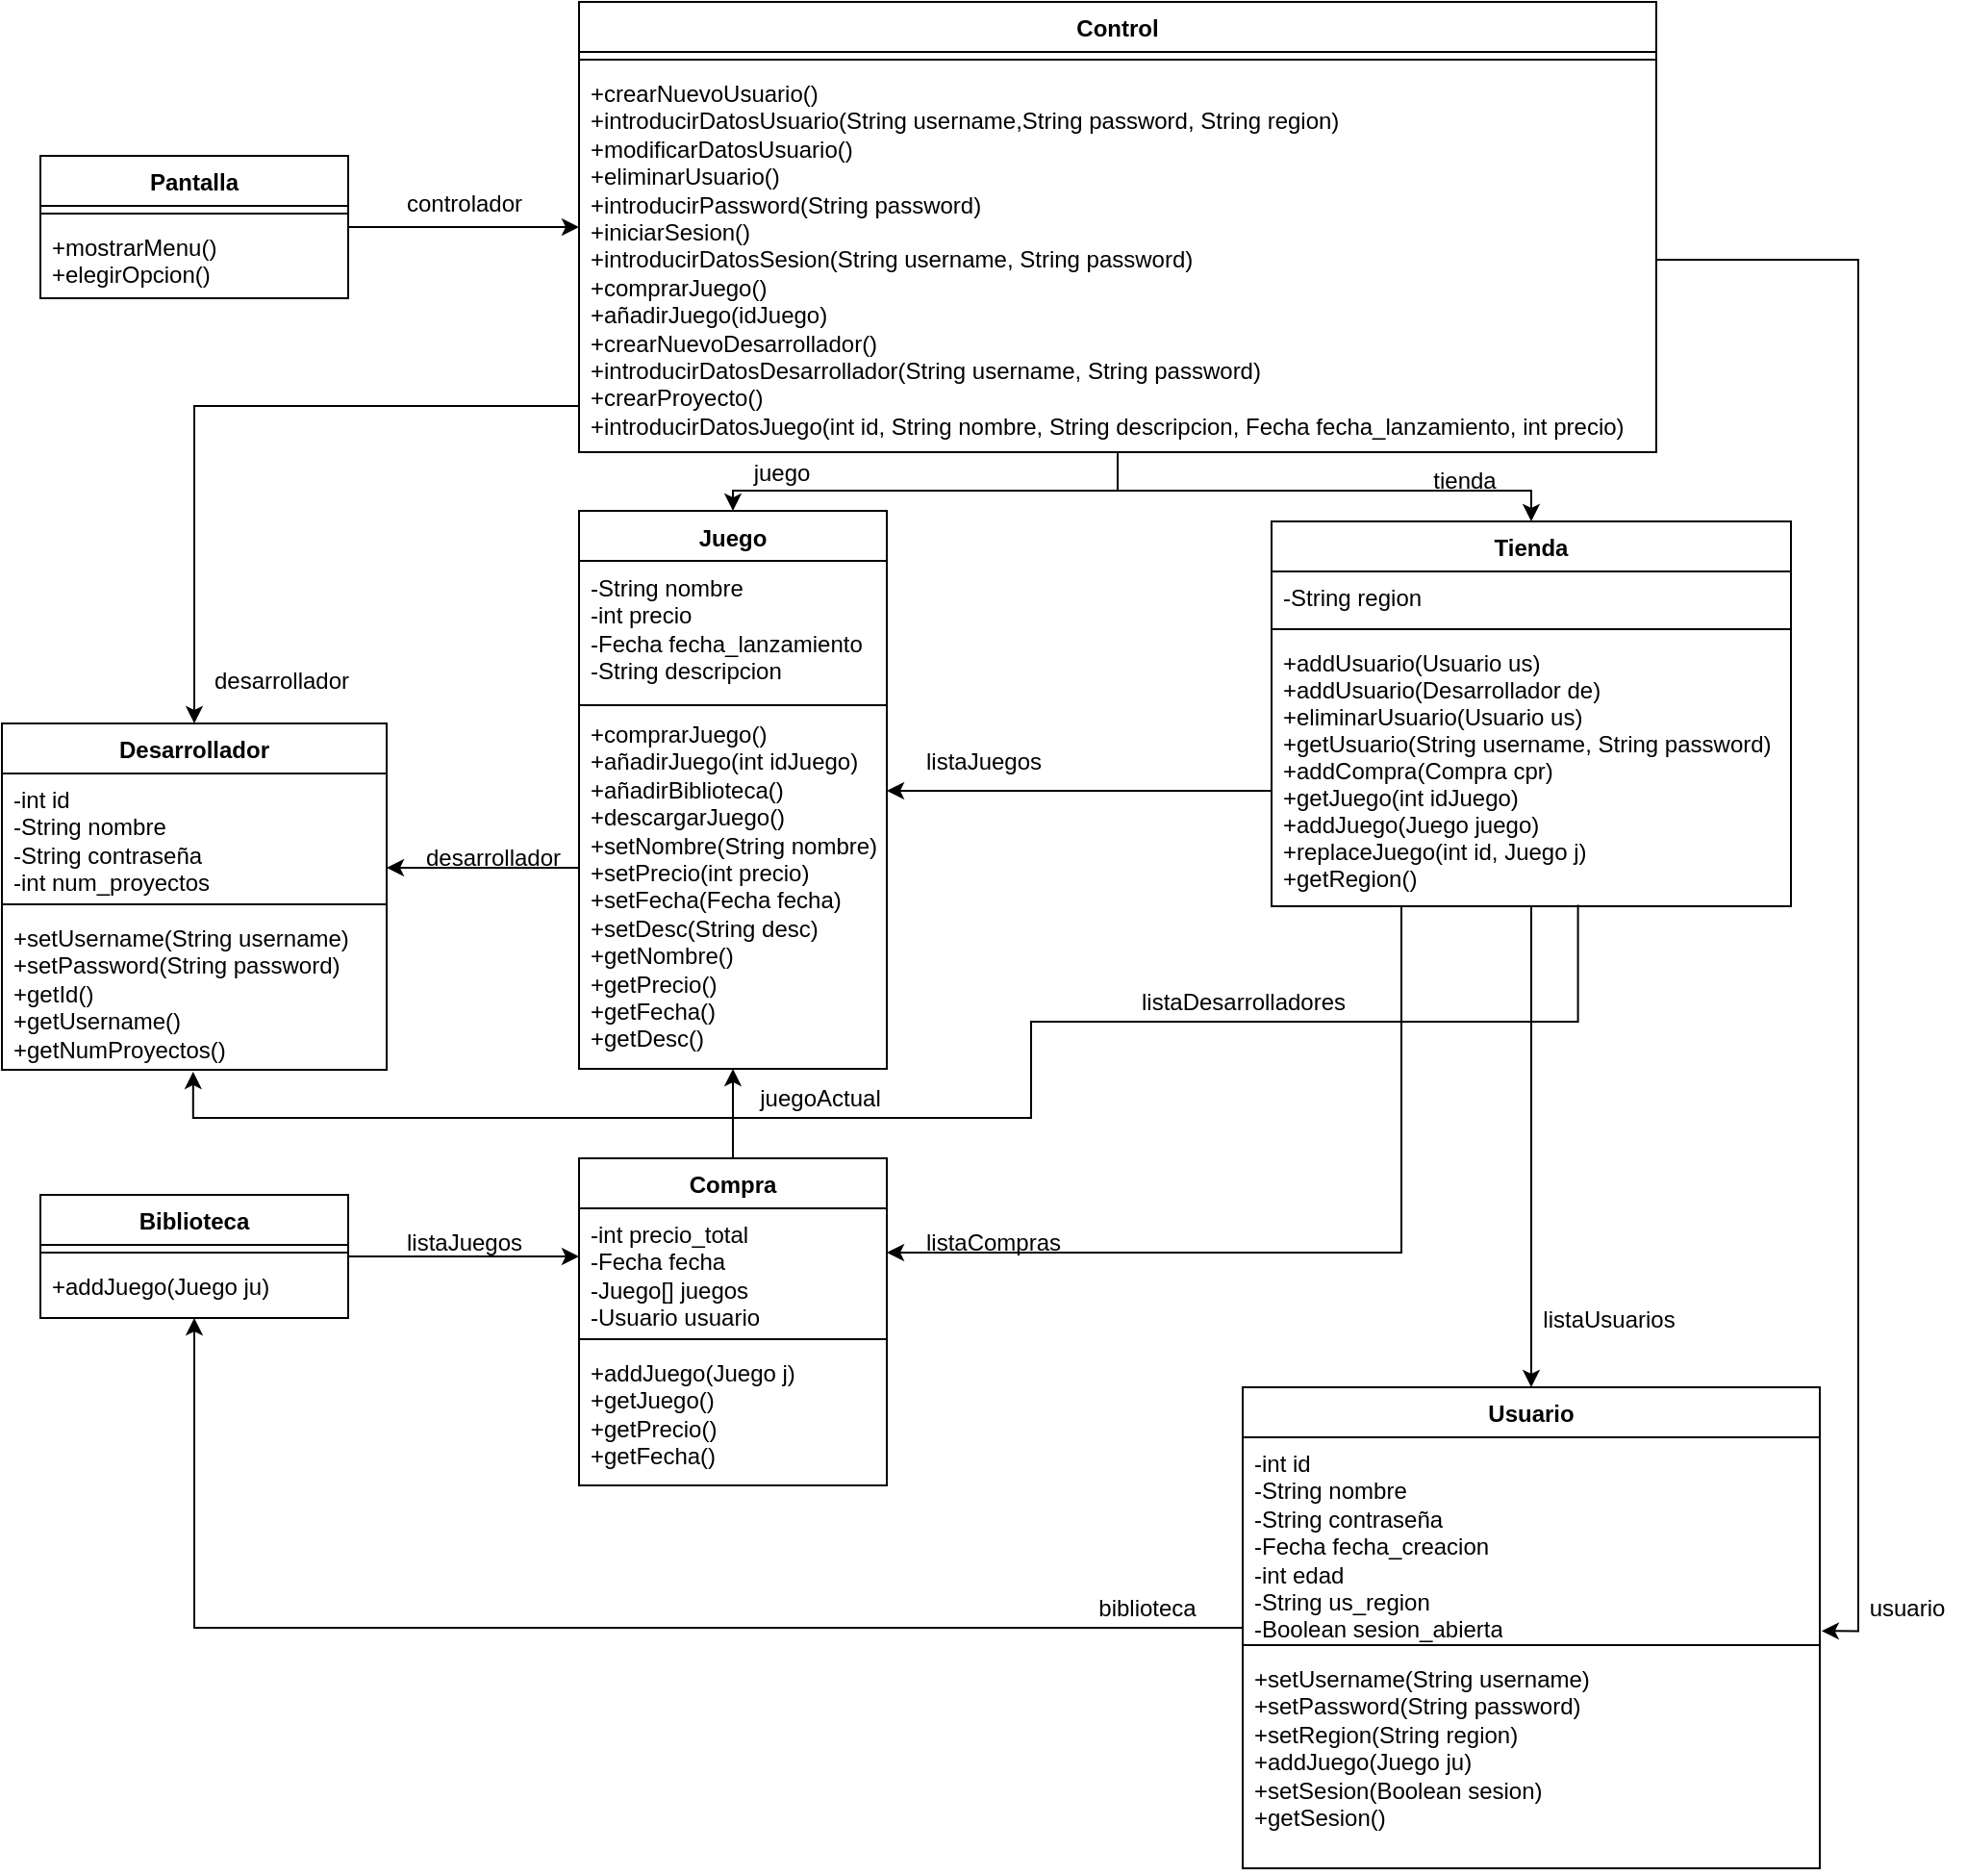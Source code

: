 <mxfile version="22.1.7" type="github">
  <diagram id="C5RBs43oDa-KdzZeNtuy" name="Page-1">
    <mxGraphModel dx="1593" dy="741" grid="1" gridSize="10" guides="1" tooltips="1" connect="1" arrows="1" fold="1" page="1" pageScale="1" pageWidth="827" pageHeight="1169" math="0" shadow="0">
      <root>
        <mxCell id="WIyWlLk6GJQsqaUBKTNV-0" />
        <mxCell id="WIyWlLk6GJQsqaUBKTNV-1" parent="WIyWlLk6GJQsqaUBKTNV-0" />
        <mxCell id="9eN_BSfrSpTaRVXuhWbI-46" style="edgeStyle=orthogonalEdgeStyle;rounded=0;orthogonalLoop=1;jettySize=auto;html=1;" parent="WIyWlLk6GJQsqaUBKTNV-1" source="zkfFHV4jXpPFQw0GAbJ--17" target="9eN_BSfrSpTaRVXuhWbI-10" edge="1">
          <mxGeometry relative="1" as="geometry" />
        </mxCell>
        <mxCell id="zkfFHV4jXpPFQw0GAbJ--17" value="Tienda" style="swimlane;fontStyle=1;align=center;verticalAlign=top;childLayout=stackLayout;horizontal=1;startSize=26;horizontalStack=0;resizeParent=1;resizeLast=0;collapsible=1;marginBottom=0;rounded=0;shadow=0;strokeWidth=1;" parent="WIyWlLk6GJQsqaUBKTNV-1" vertex="1">
          <mxGeometry x="680" y="350" width="270" height="200" as="geometry">
            <mxRectangle x="550" y="140" width="160" height="26" as="alternateBounds" />
          </mxGeometry>
        </mxCell>
        <mxCell id="zkfFHV4jXpPFQw0GAbJ--18" value="-String region&#xa;" style="text;align=left;verticalAlign=top;spacingLeft=4;spacingRight=4;overflow=hidden;rotatable=0;points=[[0,0.5],[1,0.5]];portConstraint=eastwest;" parent="zkfFHV4jXpPFQw0GAbJ--17" vertex="1">
          <mxGeometry y="26" width="270" height="26" as="geometry" />
        </mxCell>
        <mxCell id="zkfFHV4jXpPFQw0GAbJ--23" value="" style="line;html=1;strokeWidth=1;align=left;verticalAlign=middle;spacingTop=-1;spacingLeft=3;spacingRight=3;rotatable=0;labelPosition=right;points=[];portConstraint=eastwest;" parent="zkfFHV4jXpPFQw0GAbJ--17" vertex="1">
          <mxGeometry y="52" width="270" height="8" as="geometry" />
        </mxCell>
        <mxCell id="zkfFHV4jXpPFQw0GAbJ--25" value="+addUsuario(Usuario us)&#xa;+addUsuario(Desarrollador de)&#xa;+eliminarUsuario(Usuario us)&#xa;+getUsuario(String username, String password)&#xa;+addCompra(Compra cpr)&#xa;+getJuego(int idJuego)&#xa;+addJuego(Juego juego)&#xa;+replaceJuego(int id, Juego j)&#xa;+getRegion()&#xa;" style="text;align=left;verticalAlign=top;spacingLeft=4;spacingRight=4;overflow=hidden;rotatable=0;points=[[0,0.5],[1,0.5]];portConstraint=eastwest;" parent="zkfFHV4jXpPFQw0GAbJ--17" vertex="1">
          <mxGeometry y="60" width="270" height="140" as="geometry" />
        </mxCell>
        <mxCell id="9eN_BSfrSpTaRVXuhWbI-2" value="Biblioteca" style="swimlane;fontStyle=1;align=center;verticalAlign=top;childLayout=stackLayout;horizontal=1;startSize=26;horizontalStack=0;resizeParent=1;resizeParentMax=0;resizeLast=0;collapsible=1;marginBottom=0;whiteSpace=wrap;html=1;" parent="WIyWlLk6GJQsqaUBKTNV-1" vertex="1">
          <mxGeometry x="40" y="700" width="160" height="64" as="geometry" />
        </mxCell>
        <mxCell id="9eN_BSfrSpTaRVXuhWbI-4" value="" style="line;strokeWidth=1;fillColor=none;align=left;verticalAlign=middle;spacingTop=-1;spacingLeft=3;spacingRight=3;rotatable=0;labelPosition=right;points=[];portConstraint=eastwest;strokeColor=inherit;" parent="9eN_BSfrSpTaRVXuhWbI-2" vertex="1">
          <mxGeometry y="26" width="160" height="8" as="geometry" />
        </mxCell>
        <mxCell id="9eN_BSfrSpTaRVXuhWbI-5" value="+addJuego(Juego ju)" style="text;strokeColor=none;fillColor=none;align=left;verticalAlign=top;spacingLeft=4;spacingRight=4;overflow=hidden;rotatable=0;points=[[0,0.5],[1,0.5]];portConstraint=eastwest;whiteSpace=wrap;html=1;" parent="9eN_BSfrSpTaRVXuhWbI-2" vertex="1">
          <mxGeometry y="34" width="160" height="30" as="geometry" />
        </mxCell>
        <mxCell id="fucpXA-V2KGvrOtk3CkY-22" style="edgeStyle=orthogonalEdgeStyle;rounded=0;orthogonalLoop=1;jettySize=auto;html=1;" parent="WIyWlLk6GJQsqaUBKTNV-1" source="9eN_BSfrSpTaRVXuhWbI-10" target="9eN_BSfrSpTaRVXuhWbI-2" edge="1">
          <mxGeometry relative="1" as="geometry" />
        </mxCell>
        <mxCell id="9eN_BSfrSpTaRVXuhWbI-10" value="Usuario" style="swimlane;fontStyle=1;align=center;verticalAlign=top;childLayout=stackLayout;horizontal=1;startSize=26;horizontalStack=0;resizeParent=1;resizeParentMax=0;resizeLast=0;collapsible=1;marginBottom=0;whiteSpace=wrap;html=1;" parent="WIyWlLk6GJQsqaUBKTNV-1" vertex="1">
          <mxGeometry x="665" y="800" width="300" height="250" as="geometry" />
        </mxCell>
        <mxCell id="9eN_BSfrSpTaRVXuhWbI-11" value="&lt;div&gt;-int id&lt;/div&gt;&lt;div&gt;-String nombre&lt;/div&gt;&lt;div&gt;-String contraseña&lt;/div&gt;&lt;div&gt;-Fecha fecha_creacion&lt;/div&gt;&lt;div&gt;-int edad&lt;/div&gt;&lt;div&gt;-String us_region&lt;/div&gt;&lt;div&gt;-Boolean sesion_abierta&lt;br&gt;&lt;/div&gt;" style="text;strokeColor=none;fillColor=none;align=left;verticalAlign=top;spacingLeft=4;spacingRight=4;overflow=hidden;rotatable=0;points=[[0,0.5],[1,0.5]];portConstraint=eastwest;whiteSpace=wrap;html=1;" parent="9eN_BSfrSpTaRVXuhWbI-10" vertex="1">
          <mxGeometry y="26" width="300" height="104" as="geometry" />
        </mxCell>
        <mxCell id="9eN_BSfrSpTaRVXuhWbI-12" value="" style="line;strokeWidth=1;fillColor=none;align=left;verticalAlign=middle;spacingTop=-1;spacingLeft=3;spacingRight=3;rotatable=0;labelPosition=right;points=[];portConstraint=eastwest;strokeColor=inherit;" parent="9eN_BSfrSpTaRVXuhWbI-10" vertex="1">
          <mxGeometry y="130" width="300" height="8" as="geometry" />
        </mxCell>
        <mxCell id="9eN_BSfrSpTaRVXuhWbI-13" value="&lt;div&gt;+setUsername(String username)&lt;/div&gt;&lt;div&gt;+setPassword(String password)&lt;/div&gt;&lt;div&gt;+setRegion(String region)&lt;br&gt;&lt;/div&gt;&lt;div&gt;+addJuego(Juego ju)&lt;/div&gt;&lt;div&gt;+setSesion(Boolean sesion)&lt;/div&gt;&lt;div&gt;+getSesion()&lt;br&gt;&lt;/div&gt;" style="text;strokeColor=none;fillColor=none;align=left;verticalAlign=top;spacingLeft=4;spacingRight=4;overflow=hidden;rotatable=0;points=[[0,0.5],[1,0.5]];portConstraint=eastwest;whiteSpace=wrap;html=1;" parent="9eN_BSfrSpTaRVXuhWbI-10" vertex="1">
          <mxGeometry y="138" width="300" height="112" as="geometry" />
        </mxCell>
        <mxCell id="EBGDZjbbzO_Pa6fWki31-3" style="edgeStyle=orthogonalEdgeStyle;rounded=0;orthogonalLoop=1;jettySize=auto;html=1;entryX=0.5;entryY=1;entryDx=0;entryDy=0;" edge="1" parent="WIyWlLk6GJQsqaUBKTNV-1" source="9eN_BSfrSpTaRVXuhWbI-14" target="9eN_BSfrSpTaRVXuhWbI-18">
          <mxGeometry relative="1" as="geometry" />
        </mxCell>
        <mxCell id="9eN_BSfrSpTaRVXuhWbI-14" value="Compra" style="swimlane;fontStyle=1;align=center;verticalAlign=top;childLayout=stackLayout;horizontal=1;startSize=26;horizontalStack=0;resizeParent=1;resizeParentMax=0;resizeLast=0;collapsible=1;marginBottom=0;whiteSpace=wrap;html=1;" parent="WIyWlLk6GJQsqaUBKTNV-1" vertex="1">
          <mxGeometry x="320" y="681" width="160" height="170" as="geometry" />
        </mxCell>
        <mxCell id="9eN_BSfrSpTaRVXuhWbI-15" value="&lt;div&gt;-int precio_total&lt;/div&gt;&lt;div&gt;-Fecha fecha&lt;br&gt;&lt;/div&gt;&lt;div&gt;-Juego[] juegos&lt;/div&gt;&lt;div&gt;-Usuario usuario&lt;br&gt;&lt;/div&gt;" style="text;strokeColor=none;fillColor=none;align=left;verticalAlign=top;spacingLeft=4;spacingRight=4;overflow=hidden;rotatable=0;points=[[0,0.5],[1,0.5]];portConstraint=eastwest;whiteSpace=wrap;html=1;" parent="9eN_BSfrSpTaRVXuhWbI-14" vertex="1">
          <mxGeometry y="26" width="160" height="64" as="geometry" />
        </mxCell>
        <mxCell id="9eN_BSfrSpTaRVXuhWbI-16" value="" style="line;strokeWidth=1;fillColor=none;align=left;verticalAlign=middle;spacingTop=-1;spacingLeft=3;spacingRight=3;rotatable=0;labelPosition=right;points=[];portConstraint=eastwest;strokeColor=inherit;" parent="9eN_BSfrSpTaRVXuhWbI-14" vertex="1">
          <mxGeometry y="90" width="160" height="8" as="geometry" />
        </mxCell>
        <mxCell id="9eN_BSfrSpTaRVXuhWbI-17" value="&lt;div&gt;+addJuego(Juego j)&lt;/div&gt;&lt;div&gt;+getJuego()&lt;/div&gt;&lt;div&gt;+getPrecio()&lt;br&gt;&lt;/div&gt;&lt;div&gt;+getFecha()&lt;br&gt;&lt;/div&gt;" style="text;strokeColor=none;fillColor=none;align=left;verticalAlign=top;spacingLeft=4;spacingRight=4;overflow=hidden;rotatable=0;points=[[0,0.5],[1,0.5]];portConstraint=eastwest;whiteSpace=wrap;html=1;" parent="9eN_BSfrSpTaRVXuhWbI-14" vertex="1">
          <mxGeometry y="98" width="160" height="72" as="geometry" />
        </mxCell>
        <mxCell id="fucpXA-V2KGvrOtk3CkY-17" style="edgeStyle=orthogonalEdgeStyle;rounded=0;orthogonalLoop=1;jettySize=auto;html=1;" parent="WIyWlLk6GJQsqaUBKTNV-1" source="9eN_BSfrSpTaRVXuhWbI-18" target="9eN_BSfrSpTaRVXuhWbI-22" edge="1">
          <mxGeometry relative="1" as="geometry">
            <Array as="points">
              <mxPoint x="300" y="530" />
              <mxPoint x="300" y="530" />
            </Array>
          </mxGeometry>
        </mxCell>
        <mxCell id="9eN_BSfrSpTaRVXuhWbI-18" value="Juego" style="swimlane;fontStyle=1;align=center;verticalAlign=top;childLayout=stackLayout;horizontal=1;startSize=26;horizontalStack=0;resizeParent=1;resizeParentMax=0;resizeLast=0;collapsible=1;marginBottom=0;whiteSpace=wrap;html=1;" parent="WIyWlLk6GJQsqaUBKTNV-1" vertex="1">
          <mxGeometry x="320" y="344.5" width="160" height="290" as="geometry" />
        </mxCell>
        <mxCell id="9eN_BSfrSpTaRVXuhWbI-19" value="&lt;div&gt;-String nombre&lt;/div&gt;&lt;div&gt;-int precio&lt;/div&gt;&lt;div&gt;-Fecha fecha_lanzamiento&lt;br&gt;&lt;/div&gt;&lt;div&gt;-String descripcion&lt;br&gt;&lt;/div&gt;" style="text;strokeColor=none;fillColor=none;align=left;verticalAlign=top;spacingLeft=4;spacingRight=4;overflow=hidden;rotatable=0;points=[[0,0.5],[1,0.5]];portConstraint=eastwest;whiteSpace=wrap;html=1;" parent="9eN_BSfrSpTaRVXuhWbI-18" vertex="1">
          <mxGeometry y="26" width="160" height="74" as="geometry" />
        </mxCell>
        <mxCell id="9eN_BSfrSpTaRVXuhWbI-20" value="" style="line;strokeWidth=1;fillColor=none;align=left;verticalAlign=middle;spacingTop=-1;spacingLeft=3;spacingRight=3;rotatable=0;labelPosition=right;points=[];portConstraint=eastwest;strokeColor=inherit;" parent="9eN_BSfrSpTaRVXuhWbI-18" vertex="1">
          <mxGeometry y="100" width="160" height="2" as="geometry" />
        </mxCell>
        <mxCell id="9eN_BSfrSpTaRVXuhWbI-21" value="&lt;div&gt;+comprarJuego()&lt;/div&gt;&lt;div&gt;+añadirJuego(int idJuego)&lt;/div&gt;&lt;div&gt;+añadirBiblioteca()&lt;/div&gt;&lt;div&gt;+descargarJuego()&lt;br&gt;&lt;/div&gt;&lt;div&gt;+setNombre(String nombre)&lt;/div&gt;&lt;div&gt;+setPrecio(int precio)&lt;/div&gt;&lt;div&gt;+setFecha(Fecha fecha)&lt;/div&gt;&lt;div&gt;+setDesc(String desc)&lt;br&gt;&lt;/div&gt;&lt;div&gt;+getNombre()&lt;/div&gt;&lt;div&gt;+getPrecio()&lt;/div&gt;&lt;div&gt;+getFecha()&lt;/div&gt;&lt;div&gt;+getDesc()&lt;br&gt;&lt;/div&gt;" style="text;strokeColor=none;fillColor=none;align=left;verticalAlign=top;spacingLeft=4;spacingRight=4;overflow=hidden;rotatable=0;points=[[0,0.5],[1,0.5]];portConstraint=eastwest;whiteSpace=wrap;html=1;" parent="9eN_BSfrSpTaRVXuhWbI-18" vertex="1">
          <mxGeometry y="102" width="160" height="188" as="geometry" />
        </mxCell>
        <mxCell id="9eN_BSfrSpTaRVXuhWbI-22" value="Desarrollador" style="swimlane;fontStyle=1;align=center;verticalAlign=top;childLayout=stackLayout;horizontal=1;startSize=26;horizontalStack=0;resizeParent=1;resizeParentMax=0;resizeLast=0;collapsible=1;marginBottom=0;whiteSpace=wrap;html=1;" parent="WIyWlLk6GJQsqaUBKTNV-1" vertex="1">
          <mxGeometry x="20" y="455" width="200" height="180" as="geometry" />
        </mxCell>
        <mxCell id="9eN_BSfrSpTaRVXuhWbI-23" value="&lt;div&gt;-int id&lt;/div&gt;&lt;div&gt;-String nombre&lt;/div&gt;&lt;div&gt;-String contraseña&lt;/div&gt;&lt;div&gt;-int num_proyectos&lt;br&gt;&lt;/div&gt;" style="text;strokeColor=none;fillColor=none;align=left;verticalAlign=top;spacingLeft=4;spacingRight=4;overflow=hidden;rotatable=0;points=[[0,0.5],[1,0.5]];portConstraint=eastwest;whiteSpace=wrap;html=1;" parent="9eN_BSfrSpTaRVXuhWbI-22" vertex="1">
          <mxGeometry y="26" width="200" height="64" as="geometry" />
        </mxCell>
        <mxCell id="9eN_BSfrSpTaRVXuhWbI-24" value="" style="line;strokeWidth=1;fillColor=none;align=left;verticalAlign=middle;spacingTop=-1;spacingLeft=3;spacingRight=3;rotatable=0;labelPosition=right;points=[];portConstraint=eastwest;strokeColor=inherit;" parent="9eN_BSfrSpTaRVXuhWbI-22" vertex="1">
          <mxGeometry y="90" width="200" height="8" as="geometry" />
        </mxCell>
        <mxCell id="9eN_BSfrSpTaRVXuhWbI-25" value="&lt;div&gt;+setUsername(String username)&lt;/div&gt;&lt;div&gt;+setPassword(String password)&lt;/div&gt;&lt;div&gt;+getId()&lt;/div&gt;&lt;div&gt;+getUsername()&lt;/div&gt;&lt;div&gt;+getNumProyectos()&lt;br&gt;&lt;/div&gt;&lt;div&gt;&lt;br&gt;&lt;/div&gt;&lt;div&gt;&lt;br&gt;&lt;/div&gt;" style="text;strokeColor=none;fillColor=none;align=left;verticalAlign=top;spacingLeft=4;spacingRight=4;overflow=hidden;rotatable=0;points=[[0,0.5],[1,0.5]];portConstraint=eastwest;whiteSpace=wrap;html=1;" parent="9eN_BSfrSpTaRVXuhWbI-22" vertex="1">
          <mxGeometry y="98" width="200" height="82" as="geometry" />
        </mxCell>
        <mxCell id="9eN_BSfrSpTaRVXuhWbI-44" style="edgeStyle=orthogonalEdgeStyle;rounded=0;orthogonalLoop=1;jettySize=auto;html=1;" parent="WIyWlLk6GJQsqaUBKTNV-1" source="9eN_BSfrSpTaRVXuhWbI-27" target="zkfFHV4jXpPFQw0GAbJ--17" edge="1">
          <mxGeometry relative="1" as="geometry" />
        </mxCell>
        <mxCell id="9eN_BSfrSpTaRVXuhWbI-45" style="edgeStyle=orthogonalEdgeStyle;rounded=0;orthogonalLoop=1;jettySize=auto;html=1;" parent="WIyWlLk6GJQsqaUBKTNV-1" source="9eN_BSfrSpTaRVXuhWbI-27" target="9eN_BSfrSpTaRVXuhWbI-18" edge="1">
          <mxGeometry relative="1" as="geometry">
            <Array as="points">
              <mxPoint x="600" y="334" />
              <mxPoint x="400" y="334" />
            </Array>
          </mxGeometry>
        </mxCell>
        <mxCell id="9eN_BSfrSpTaRVXuhWbI-27" value="&lt;div&gt;Control&lt;/div&gt;" style="swimlane;fontStyle=1;align=center;verticalAlign=top;childLayout=stackLayout;horizontal=1;startSize=26;horizontalStack=0;resizeParent=1;resizeParentMax=0;resizeLast=0;collapsible=1;marginBottom=0;whiteSpace=wrap;html=1;" parent="WIyWlLk6GJQsqaUBKTNV-1" vertex="1">
          <mxGeometry x="320" y="80" width="560" height="234" as="geometry">
            <mxRectangle x="320" y="80" width="80" height="30" as="alternateBounds" />
          </mxGeometry>
        </mxCell>
        <mxCell id="9eN_BSfrSpTaRVXuhWbI-29" value="" style="line;strokeWidth=1;fillColor=none;align=left;verticalAlign=middle;spacingTop=-1;spacingLeft=3;spacingRight=3;rotatable=0;labelPosition=right;points=[];portConstraint=eastwest;strokeColor=inherit;" parent="9eN_BSfrSpTaRVXuhWbI-27" vertex="1">
          <mxGeometry y="26" width="560" height="8" as="geometry" />
        </mxCell>
        <mxCell id="9eN_BSfrSpTaRVXuhWbI-30" value="&lt;div&gt;+crearNuevoUsuario()&lt;/div&gt;&lt;div&gt;+introducirDatosUsuario(String username,String password, String region)&lt;/div&gt;&lt;div&gt;+modificarDatosUsuario()&lt;/div&gt;&lt;div&gt;+eliminarUsuario()&lt;/div&gt;&lt;div&gt;+introducirPassword(String password)&lt;/div&gt;&lt;div&gt;+iniciarSesion()&lt;br&gt;&lt;/div&gt;&lt;div&gt;+introducirDatosSesion(String username, String password)&lt;/div&gt;&lt;div&gt;+comprarJuego()&lt;/div&gt;&lt;div&gt;+añadirJuego(idJuego)&lt;/div&gt;&lt;div&gt;+crearNuevoDesarrollador()&lt;/div&gt;&lt;div&gt;+introducirDatosDesarrollador(String username, String password)&lt;/div&gt;&lt;div&gt;+crearProyecto()&lt;/div&gt;&lt;div&gt;+introducirDatosJuego(int id, String nombre, String descripcion, Fecha fecha_lanzamiento, int precio)&lt;/div&gt;" style="text;strokeColor=none;fillColor=none;align=left;verticalAlign=top;spacingLeft=4;spacingRight=4;overflow=hidden;rotatable=0;points=[[0,0.5],[1,0.5]];portConstraint=eastwest;whiteSpace=wrap;html=1;" parent="9eN_BSfrSpTaRVXuhWbI-27" vertex="1">
          <mxGeometry y="34" width="560" height="200" as="geometry" />
        </mxCell>
        <mxCell id="9eN_BSfrSpTaRVXuhWbI-50" style="edgeStyle=orthogonalEdgeStyle;rounded=0;orthogonalLoop=1;jettySize=auto;html=1;" parent="WIyWlLk6GJQsqaUBKTNV-1" source="9eN_BSfrSpTaRVXuhWbI-32" target="9eN_BSfrSpTaRVXuhWbI-27" edge="1">
          <mxGeometry relative="1" as="geometry" />
        </mxCell>
        <mxCell id="9eN_BSfrSpTaRVXuhWbI-32" value="Pantalla" style="swimlane;fontStyle=1;align=center;verticalAlign=top;childLayout=stackLayout;horizontal=1;startSize=26;horizontalStack=0;resizeParent=1;resizeParentMax=0;resizeLast=0;collapsible=1;marginBottom=0;whiteSpace=wrap;html=1;" parent="WIyWlLk6GJQsqaUBKTNV-1" vertex="1">
          <mxGeometry x="40" y="160" width="160" height="74" as="geometry" />
        </mxCell>
        <mxCell id="9eN_BSfrSpTaRVXuhWbI-34" value="" style="line;strokeWidth=1;fillColor=none;align=left;verticalAlign=middle;spacingTop=-1;spacingLeft=3;spacingRight=3;rotatable=0;labelPosition=right;points=[];portConstraint=eastwest;strokeColor=inherit;" parent="9eN_BSfrSpTaRVXuhWbI-32" vertex="1">
          <mxGeometry y="26" width="160" height="8" as="geometry" />
        </mxCell>
        <mxCell id="9eN_BSfrSpTaRVXuhWbI-35" value="&lt;div&gt;+mostrarMenu()&lt;/div&gt;&lt;div&gt;+elegirOpcion()&lt;br&gt;&lt;/div&gt;" style="text;strokeColor=none;fillColor=none;align=left;verticalAlign=top;spacingLeft=4;spacingRight=4;overflow=hidden;rotatable=0;points=[[0,0.5],[1,0.5]];portConstraint=eastwest;whiteSpace=wrap;html=1;" parent="9eN_BSfrSpTaRVXuhWbI-32" vertex="1">
          <mxGeometry y="34" width="160" height="40" as="geometry" />
        </mxCell>
        <mxCell id="fucpXA-V2KGvrOtk3CkY-0" value="listaUsuarios" style="text;html=1;align=center;verticalAlign=middle;resizable=0;points=[];autosize=1;strokeColor=none;fillColor=none;" parent="WIyWlLk6GJQsqaUBKTNV-1" vertex="1">
          <mxGeometry x="810" y="750" width="90" height="30" as="geometry" />
        </mxCell>
        <mxCell id="fucpXA-V2KGvrOtk3CkY-1" value="controlador" style="text;html=1;align=center;verticalAlign=middle;resizable=0;points=[];autosize=1;strokeColor=none;fillColor=none;" parent="WIyWlLk6GJQsqaUBKTNV-1" vertex="1">
          <mxGeometry x="220" y="170" width="80" height="30" as="geometry" />
        </mxCell>
        <mxCell id="fucpXA-V2KGvrOtk3CkY-2" value="&lt;div&gt;tienda&lt;/div&gt;" style="text;html=1;align=center;verticalAlign=middle;resizable=0;points=[];autosize=1;strokeColor=none;fillColor=none;" parent="WIyWlLk6GJQsqaUBKTNV-1" vertex="1">
          <mxGeometry x="750" y="314" width="60" height="30" as="geometry" />
        </mxCell>
        <mxCell id="fucpXA-V2KGvrOtk3CkY-11" value="listaJuegos" style="text;html=1;align=center;verticalAlign=middle;resizable=0;points=[];autosize=1;strokeColor=none;fillColor=none;" parent="WIyWlLk6GJQsqaUBKTNV-1" vertex="1">
          <mxGeometry x="220" y="710" width="80" height="30" as="geometry" />
        </mxCell>
        <mxCell id="fucpXA-V2KGvrOtk3CkY-12" value="juego" style="text;html=1;align=center;verticalAlign=middle;resizable=0;points=[];autosize=1;strokeColor=none;fillColor=none;" parent="WIyWlLk6GJQsqaUBKTNV-1" vertex="1">
          <mxGeometry x="400" y="310" width="50" height="30" as="geometry" />
        </mxCell>
        <mxCell id="fucpXA-V2KGvrOtk3CkY-13" value="juegoActual" style="text;html=1;align=center;verticalAlign=middle;resizable=0;points=[];autosize=1;strokeColor=none;fillColor=none;" parent="WIyWlLk6GJQsqaUBKTNV-1" vertex="1">
          <mxGeometry x="400" y="634.5" width="90" height="30" as="geometry" />
        </mxCell>
        <mxCell id="fucpXA-V2KGvrOtk3CkY-16" value="listaJuegos" style="text;html=1;align=center;verticalAlign=middle;resizable=0;points=[];autosize=1;strokeColor=none;fillColor=none;" parent="WIyWlLk6GJQsqaUBKTNV-1" vertex="1">
          <mxGeometry x="490" y="460" width="80" height="30" as="geometry" />
        </mxCell>
        <mxCell id="fucpXA-V2KGvrOtk3CkY-18" value="desarrollador" style="text;html=1;align=center;verticalAlign=middle;resizable=0;points=[];autosize=1;strokeColor=none;fillColor=none;" parent="WIyWlLk6GJQsqaUBKTNV-1" vertex="1">
          <mxGeometry x="230" y="510" width="90" height="30" as="geometry" />
        </mxCell>
        <mxCell id="fucpXA-V2KGvrOtk3CkY-20" style="edgeStyle=orthogonalEdgeStyle;rounded=0;orthogonalLoop=1;jettySize=auto;html=1;" parent="WIyWlLk6GJQsqaUBKTNV-1" source="zkfFHV4jXpPFQw0GAbJ--25" target="9eN_BSfrSpTaRVXuhWbI-18" edge="1">
          <mxGeometry relative="1" as="geometry">
            <Array as="points">
              <mxPoint x="630" y="490" />
              <mxPoint x="630" y="490" />
            </Array>
          </mxGeometry>
        </mxCell>
        <mxCell id="fucpXA-V2KGvrOtk3CkY-23" value="&lt;div&gt;biblioteca&lt;/div&gt;" style="text;html=1;align=center;verticalAlign=middle;resizable=0;points=[];autosize=1;strokeColor=none;fillColor=none;" parent="WIyWlLk6GJQsqaUBKTNV-1" vertex="1">
          <mxGeometry x="580" y="900" width="70" height="30" as="geometry" />
        </mxCell>
        <mxCell id="fucpXA-V2KGvrOtk3CkY-25" value="listaCompras" style="text;html=1;align=center;verticalAlign=middle;resizable=0;points=[];autosize=1;strokeColor=none;fillColor=none;" parent="WIyWlLk6GJQsqaUBKTNV-1" vertex="1">
          <mxGeometry x="490" y="710" width="90" height="30" as="geometry" />
        </mxCell>
        <mxCell id="fucpXA-V2KGvrOtk3CkY-28" value="listaDesarrolladores" style="text;html=1;align=center;verticalAlign=middle;resizable=0;points=[];autosize=1;strokeColor=none;fillColor=none;" parent="WIyWlLk6GJQsqaUBKTNV-1" vertex="1">
          <mxGeometry x="600" y="585" width="130" height="30" as="geometry" />
        </mxCell>
        <mxCell id="EBGDZjbbzO_Pa6fWki31-0" style="edgeStyle=orthogonalEdgeStyle;rounded=0;orthogonalLoop=1;jettySize=auto;html=1;entryX=0.497;entryY=1.012;entryDx=0;entryDy=0;entryPerimeter=0;exitX=0.59;exitY=0.995;exitDx=0;exitDy=0;exitPerimeter=0;" edge="1" parent="WIyWlLk6GJQsqaUBKTNV-1" source="zkfFHV4jXpPFQw0GAbJ--25" target="9eN_BSfrSpTaRVXuhWbI-25">
          <mxGeometry relative="1" as="geometry">
            <mxPoint x="840.0" y="570" as="sourcePoint" />
            <mxPoint x="120" y="640" as="targetPoint" />
            <Array as="points">
              <mxPoint x="839" y="610" />
              <mxPoint x="555" y="610" />
              <mxPoint x="555" y="660" />
              <mxPoint x="119" y="660" />
            </Array>
          </mxGeometry>
        </mxCell>
        <mxCell id="EBGDZjbbzO_Pa6fWki31-2" style="edgeStyle=orthogonalEdgeStyle;rounded=0;orthogonalLoop=1;jettySize=auto;html=1;" edge="1" parent="WIyWlLk6GJQsqaUBKTNV-1" source="9eN_BSfrSpTaRVXuhWbI-2">
          <mxGeometry relative="1" as="geometry">
            <mxPoint x="320" y="732" as="targetPoint" />
          </mxGeometry>
        </mxCell>
        <mxCell id="EBGDZjbbzO_Pa6fWki31-4" style="edgeStyle=orthogonalEdgeStyle;rounded=0;orthogonalLoop=1;jettySize=auto;html=1;exitX=0.25;exitY=1;exitDx=0;exitDy=0;" edge="1" parent="WIyWlLk6GJQsqaUBKTNV-1" source="zkfFHV4jXpPFQw0GAbJ--17">
          <mxGeometry relative="1" as="geometry">
            <mxPoint x="480" y="730" as="targetPoint" />
            <Array as="points">
              <mxPoint x="748" y="730" />
              <mxPoint x="480" y="730" />
            </Array>
          </mxGeometry>
        </mxCell>
        <mxCell id="EBGDZjbbzO_Pa6fWki31-5" style="edgeStyle=orthogonalEdgeStyle;rounded=0;orthogonalLoop=1;jettySize=auto;html=1;entryX=0.5;entryY=0;entryDx=0;entryDy=0;" edge="1" parent="WIyWlLk6GJQsqaUBKTNV-1" source="9eN_BSfrSpTaRVXuhWbI-30" target="9eN_BSfrSpTaRVXuhWbI-22">
          <mxGeometry relative="1" as="geometry">
            <Array as="points">
              <mxPoint x="120" y="290" />
            </Array>
          </mxGeometry>
        </mxCell>
        <mxCell id="EBGDZjbbzO_Pa6fWki31-6" value="desarrollador" style="text;html=1;align=center;verticalAlign=middle;resizable=0;points=[];autosize=1;strokeColor=none;fillColor=none;" vertex="1" parent="WIyWlLk6GJQsqaUBKTNV-1">
          <mxGeometry x="120" y="418" width="90" height="30" as="geometry" />
        </mxCell>
        <mxCell id="EBGDZjbbzO_Pa6fWki31-7" style="edgeStyle=orthogonalEdgeStyle;rounded=0;orthogonalLoop=1;jettySize=auto;html=1;entryX=1.003;entryY=0.968;entryDx=0;entryDy=0;entryPerimeter=0;" edge="1" parent="WIyWlLk6GJQsqaUBKTNV-1" source="9eN_BSfrSpTaRVXuhWbI-30" target="9eN_BSfrSpTaRVXuhWbI-11">
          <mxGeometry relative="1" as="geometry" />
        </mxCell>
        <mxCell id="EBGDZjbbzO_Pa6fWki31-8" value="usuario" style="text;html=1;align=center;verticalAlign=middle;resizable=0;points=[];autosize=1;strokeColor=none;fillColor=none;" vertex="1" parent="WIyWlLk6GJQsqaUBKTNV-1">
          <mxGeometry x="980" y="900" width="60" height="30" as="geometry" />
        </mxCell>
      </root>
    </mxGraphModel>
  </diagram>
</mxfile>
